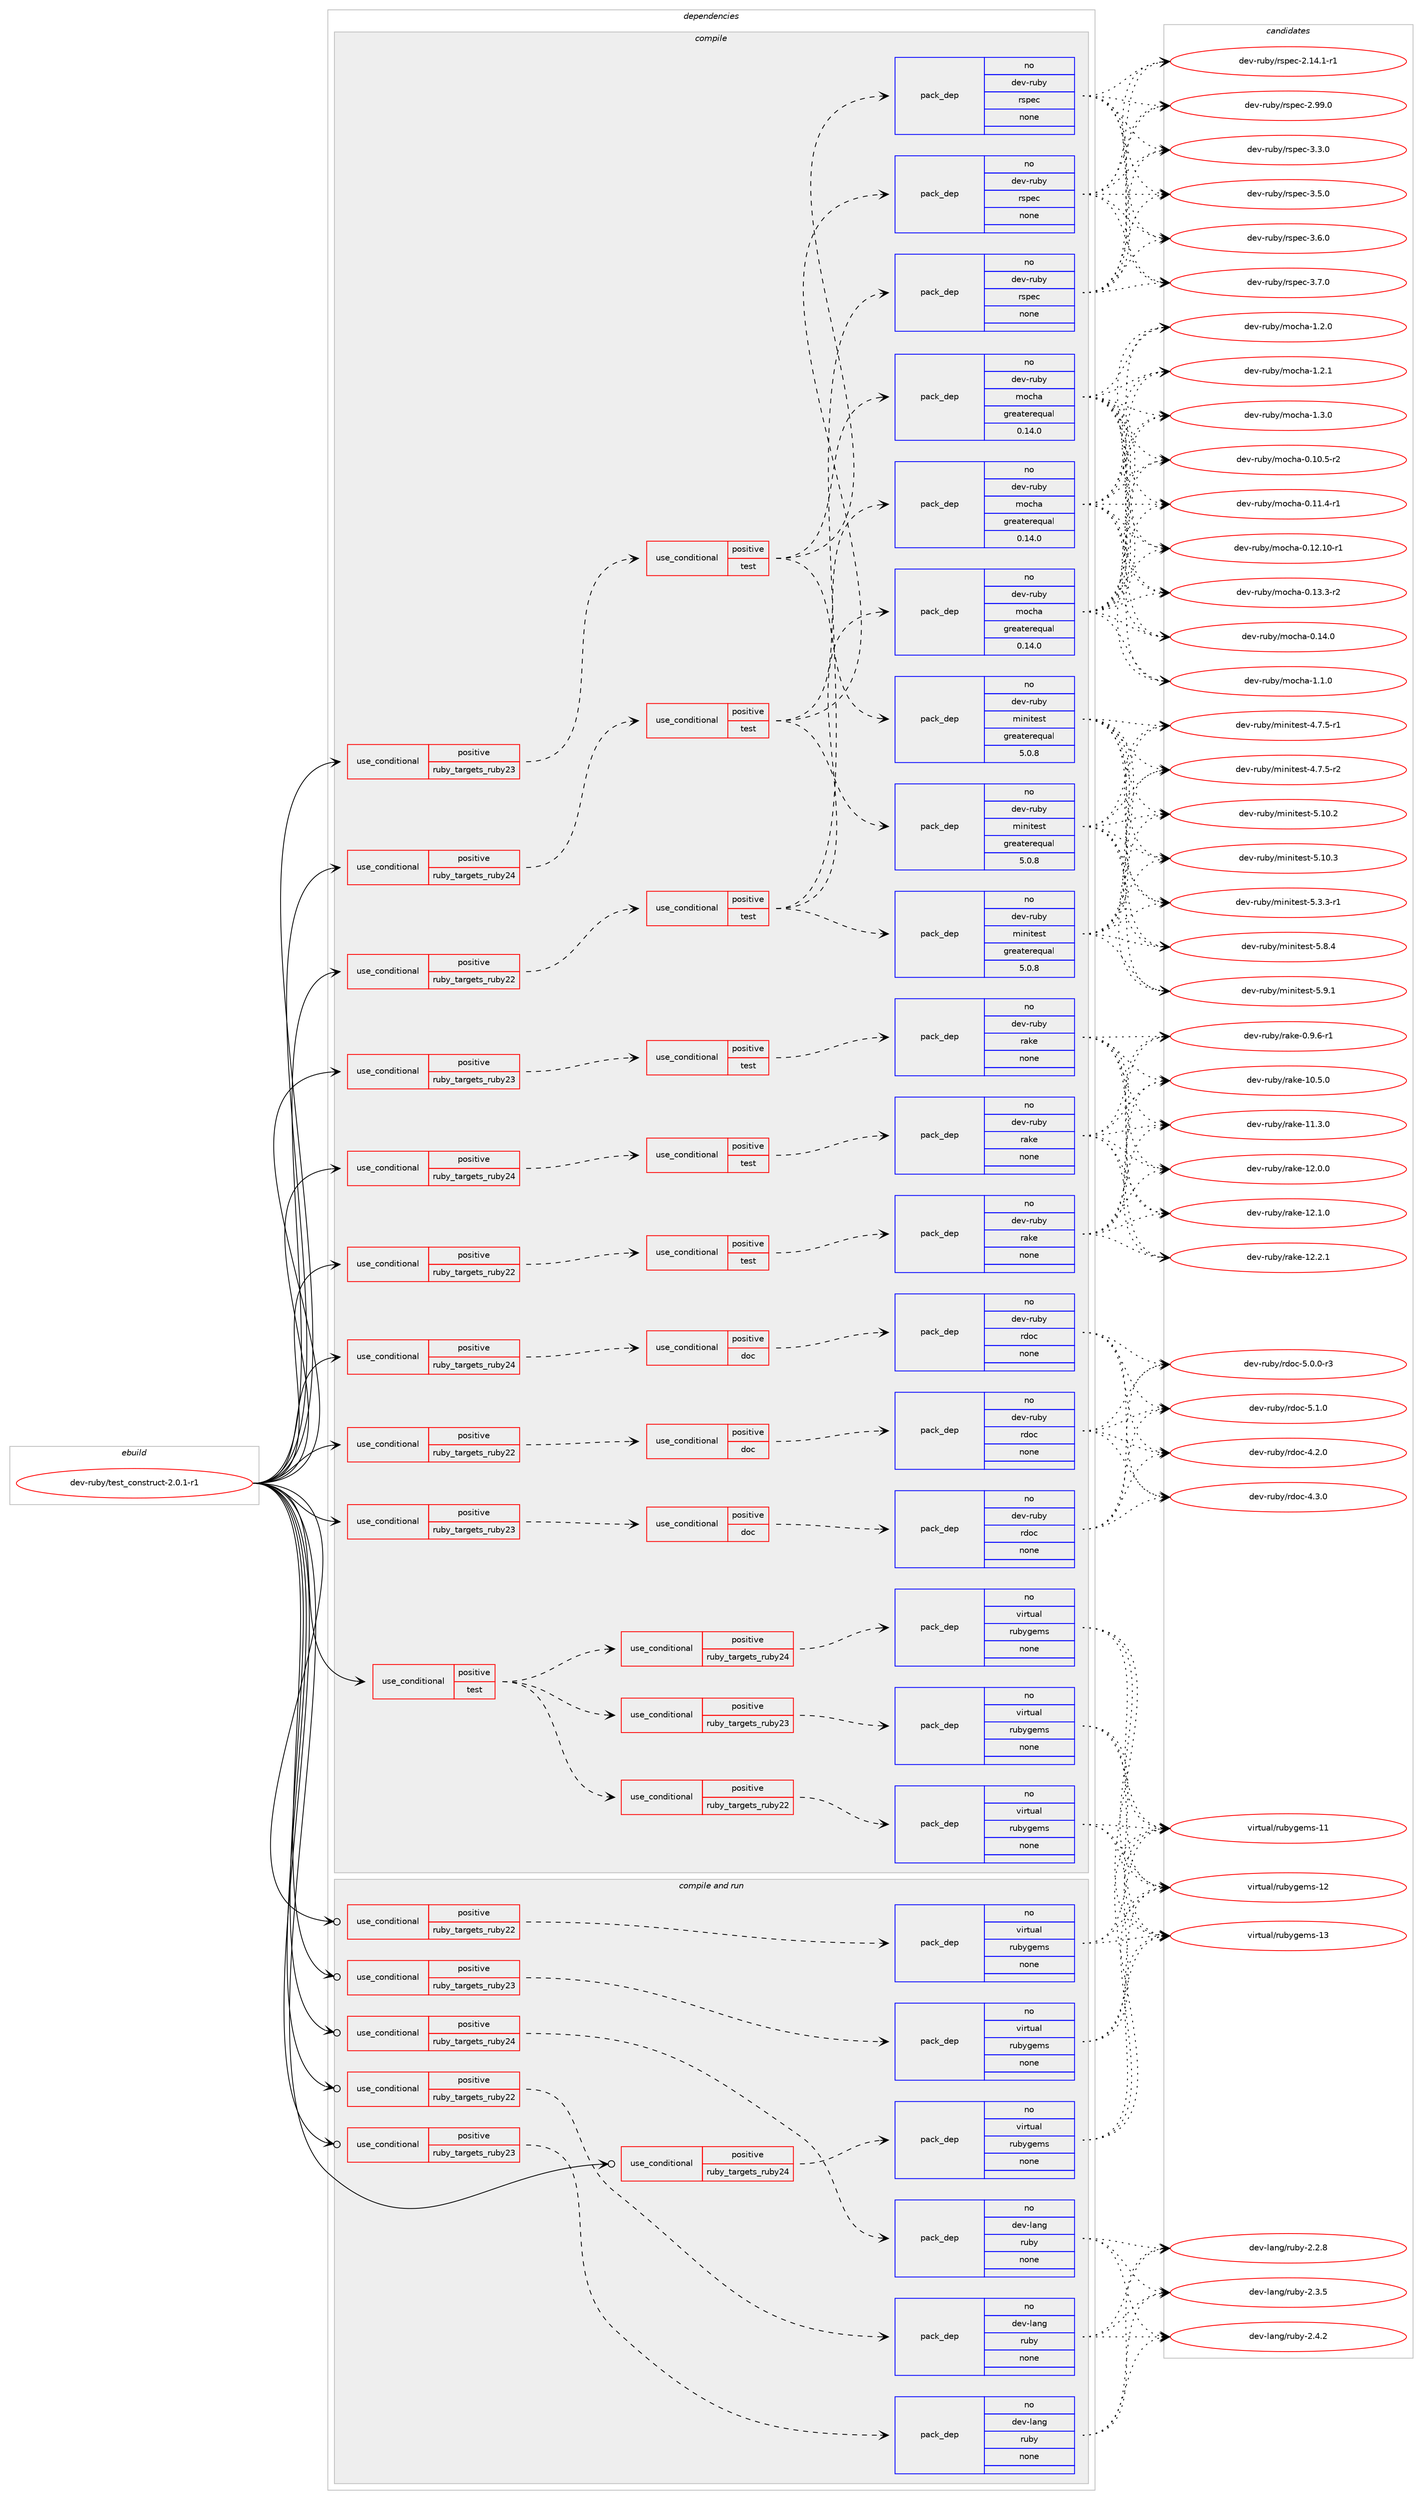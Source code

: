 digraph prolog {

# *************
# Graph options
# *************

newrank=true;
concentrate=true;
compound=true;
graph [rankdir=LR,fontname=Helvetica,fontsize=10,ranksep=1.5];#, ranksep=2.5, nodesep=0.2];
edge  [arrowhead=vee];
node  [fontname=Helvetica,fontsize=10];

# **********
# The ebuild
# **********

subgraph cluster_leftcol {
color=gray;
rank=same;
label=<<i>ebuild</i>>;
id [label="dev-ruby/test_construct-2.0.1-r1", color=red, width=4, href="../dev-ruby/test_construct-2.0.1-r1.svg"];
}

# ****************
# The dependencies
# ****************

subgraph cluster_midcol {
color=gray;
label=<<i>dependencies</i>>;
subgraph cluster_compile {
fillcolor="#eeeeee";
style=filled;
label=<<i>compile</i>>;
subgraph cond74759 {
dependency274276 [label=<<TABLE BORDER="0" CELLBORDER="1" CELLSPACING="0" CELLPADDING="4"><TR><TD ROWSPAN="3" CELLPADDING="10">use_conditional</TD></TR><TR><TD>positive</TD></TR><TR><TD>ruby_targets_ruby22</TD></TR></TABLE>>, shape=none, color=red];
subgraph cond74760 {
dependency274277 [label=<<TABLE BORDER="0" CELLBORDER="1" CELLSPACING="0" CELLPADDING="4"><TR><TD ROWSPAN="3" CELLPADDING="10">use_conditional</TD></TR><TR><TD>positive</TD></TR><TR><TD>doc</TD></TR></TABLE>>, shape=none, color=red];
subgraph pack195401 {
dependency274278 [label=<<TABLE BORDER="0" CELLBORDER="1" CELLSPACING="0" CELLPADDING="4" WIDTH="220"><TR><TD ROWSPAN="6" CELLPADDING="30">pack_dep</TD></TR><TR><TD WIDTH="110">no</TD></TR><TR><TD>dev-ruby</TD></TR><TR><TD>rdoc</TD></TR><TR><TD>none</TD></TR><TR><TD></TD></TR></TABLE>>, shape=none, color=blue];
}
dependency274277:e -> dependency274278:w [weight=20,style="dashed",arrowhead="vee"];
}
dependency274276:e -> dependency274277:w [weight=20,style="dashed",arrowhead="vee"];
}
id:e -> dependency274276:w [weight=20,style="solid",arrowhead="vee"];
subgraph cond74761 {
dependency274279 [label=<<TABLE BORDER="0" CELLBORDER="1" CELLSPACING="0" CELLPADDING="4"><TR><TD ROWSPAN="3" CELLPADDING="10">use_conditional</TD></TR><TR><TD>positive</TD></TR><TR><TD>ruby_targets_ruby22</TD></TR></TABLE>>, shape=none, color=red];
subgraph cond74762 {
dependency274280 [label=<<TABLE BORDER="0" CELLBORDER="1" CELLSPACING="0" CELLPADDING="4"><TR><TD ROWSPAN="3" CELLPADDING="10">use_conditional</TD></TR><TR><TD>positive</TD></TR><TR><TD>test</TD></TR></TABLE>>, shape=none, color=red];
subgraph pack195402 {
dependency274281 [label=<<TABLE BORDER="0" CELLBORDER="1" CELLSPACING="0" CELLPADDING="4" WIDTH="220"><TR><TD ROWSPAN="6" CELLPADDING="30">pack_dep</TD></TR><TR><TD WIDTH="110">no</TD></TR><TR><TD>dev-ruby</TD></TR><TR><TD>minitest</TD></TR><TR><TD>greaterequal</TD></TR><TR><TD>5.0.8</TD></TR></TABLE>>, shape=none, color=blue];
}
dependency274280:e -> dependency274281:w [weight=20,style="dashed",arrowhead="vee"];
subgraph pack195403 {
dependency274282 [label=<<TABLE BORDER="0" CELLBORDER="1" CELLSPACING="0" CELLPADDING="4" WIDTH="220"><TR><TD ROWSPAN="6" CELLPADDING="30">pack_dep</TD></TR><TR><TD WIDTH="110">no</TD></TR><TR><TD>dev-ruby</TD></TR><TR><TD>mocha</TD></TR><TR><TD>greaterequal</TD></TR><TR><TD>0.14.0</TD></TR></TABLE>>, shape=none, color=blue];
}
dependency274280:e -> dependency274282:w [weight=20,style="dashed",arrowhead="vee"];
subgraph pack195404 {
dependency274283 [label=<<TABLE BORDER="0" CELLBORDER="1" CELLSPACING="0" CELLPADDING="4" WIDTH="220"><TR><TD ROWSPAN="6" CELLPADDING="30">pack_dep</TD></TR><TR><TD WIDTH="110">no</TD></TR><TR><TD>dev-ruby</TD></TR><TR><TD>rspec</TD></TR><TR><TD>none</TD></TR><TR><TD></TD></TR></TABLE>>, shape=none, color=blue];
}
dependency274280:e -> dependency274283:w [weight=20,style="dashed",arrowhead="vee"];
}
dependency274279:e -> dependency274280:w [weight=20,style="dashed",arrowhead="vee"];
}
id:e -> dependency274279:w [weight=20,style="solid",arrowhead="vee"];
subgraph cond74763 {
dependency274284 [label=<<TABLE BORDER="0" CELLBORDER="1" CELLSPACING="0" CELLPADDING="4"><TR><TD ROWSPAN="3" CELLPADDING="10">use_conditional</TD></TR><TR><TD>positive</TD></TR><TR><TD>ruby_targets_ruby22</TD></TR></TABLE>>, shape=none, color=red];
subgraph cond74764 {
dependency274285 [label=<<TABLE BORDER="0" CELLBORDER="1" CELLSPACING="0" CELLPADDING="4"><TR><TD ROWSPAN="3" CELLPADDING="10">use_conditional</TD></TR><TR><TD>positive</TD></TR><TR><TD>test</TD></TR></TABLE>>, shape=none, color=red];
subgraph pack195405 {
dependency274286 [label=<<TABLE BORDER="0" CELLBORDER="1" CELLSPACING="0" CELLPADDING="4" WIDTH="220"><TR><TD ROWSPAN="6" CELLPADDING="30">pack_dep</TD></TR><TR><TD WIDTH="110">no</TD></TR><TR><TD>dev-ruby</TD></TR><TR><TD>rake</TD></TR><TR><TD>none</TD></TR><TR><TD></TD></TR></TABLE>>, shape=none, color=blue];
}
dependency274285:e -> dependency274286:w [weight=20,style="dashed",arrowhead="vee"];
}
dependency274284:e -> dependency274285:w [weight=20,style="dashed",arrowhead="vee"];
}
id:e -> dependency274284:w [weight=20,style="solid",arrowhead="vee"];
subgraph cond74765 {
dependency274287 [label=<<TABLE BORDER="0" CELLBORDER="1" CELLSPACING="0" CELLPADDING="4"><TR><TD ROWSPAN="3" CELLPADDING="10">use_conditional</TD></TR><TR><TD>positive</TD></TR><TR><TD>ruby_targets_ruby23</TD></TR></TABLE>>, shape=none, color=red];
subgraph cond74766 {
dependency274288 [label=<<TABLE BORDER="0" CELLBORDER="1" CELLSPACING="0" CELLPADDING="4"><TR><TD ROWSPAN="3" CELLPADDING="10">use_conditional</TD></TR><TR><TD>positive</TD></TR><TR><TD>doc</TD></TR></TABLE>>, shape=none, color=red];
subgraph pack195406 {
dependency274289 [label=<<TABLE BORDER="0" CELLBORDER="1" CELLSPACING="0" CELLPADDING="4" WIDTH="220"><TR><TD ROWSPAN="6" CELLPADDING="30">pack_dep</TD></TR><TR><TD WIDTH="110">no</TD></TR><TR><TD>dev-ruby</TD></TR><TR><TD>rdoc</TD></TR><TR><TD>none</TD></TR><TR><TD></TD></TR></TABLE>>, shape=none, color=blue];
}
dependency274288:e -> dependency274289:w [weight=20,style="dashed",arrowhead="vee"];
}
dependency274287:e -> dependency274288:w [weight=20,style="dashed",arrowhead="vee"];
}
id:e -> dependency274287:w [weight=20,style="solid",arrowhead="vee"];
subgraph cond74767 {
dependency274290 [label=<<TABLE BORDER="0" CELLBORDER="1" CELLSPACING="0" CELLPADDING="4"><TR><TD ROWSPAN="3" CELLPADDING="10">use_conditional</TD></TR><TR><TD>positive</TD></TR><TR><TD>ruby_targets_ruby23</TD></TR></TABLE>>, shape=none, color=red];
subgraph cond74768 {
dependency274291 [label=<<TABLE BORDER="0" CELLBORDER="1" CELLSPACING="0" CELLPADDING="4"><TR><TD ROWSPAN="3" CELLPADDING="10">use_conditional</TD></TR><TR><TD>positive</TD></TR><TR><TD>test</TD></TR></TABLE>>, shape=none, color=red];
subgraph pack195407 {
dependency274292 [label=<<TABLE BORDER="0" CELLBORDER="1" CELLSPACING="0" CELLPADDING="4" WIDTH="220"><TR><TD ROWSPAN="6" CELLPADDING="30">pack_dep</TD></TR><TR><TD WIDTH="110">no</TD></TR><TR><TD>dev-ruby</TD></TR><TR><TD>minitest</TD></TR><TR><TD>greaterequal</TD></TR><TR><TD>5.0.8</TD></TR></TABLE>>, shape=none, color=blue];
}
dependency274291:e -> dependency274292:w [weight=20,style="dashed",arrowhead="vee"];
subgraph pack195408 {
dependency274293 [label=<<TABLE BORDER="0" CELLBORDER="1" CELLSPACING="0" CELLPADDING="4" WIDTH="220"><TR><TD ROWSPAN="6" CELLPADDING="30">pack_dep</TD></TR><TR><TD WIDTH="110">no</TD></TR><TR><TD>dev-ruby</TD></TR><TR><TD>mocha</TD></TR><TR><TD>greaterequal</TD></TR><TR><TD>0.14.0</TD></TR></TABLE>>, shape=none, color=blue];
}
dependency274291:e -> dependency274293:w [weight=20,style="dashed",arrowhead="vee"];
subgraph pack195409 {
dependency274294 [label=<<TABLE BORDER="0" CELLBORDER="1" CELLSPACING="0" CELLPADDING="4" WIDTH="220"><TR><TD ROWSPAN="6" CELLPADDING="30">pack_dep</TD></TR><TR><TD WIDTH="110">no</TD></TR><TR><TD>dev-ruby</TD></TR><TR><TD>rspec</TD></TR><TR><TD>none</TD></TR><TR><TD></TD></TR></TABLE>>, shape=none, color=blue];
}
dependency274291:e -> dependency274294:w [weight=20,style="dashed",arrowhead="vee"];
}
dependency274290:e -> dependency274291:w [weight=20,style="dashed",arrowhead="vee"];
}
id:e -> dependency274290:w [weight=20,style="solid",arrowhead="vee"];
subgraph cond74769 {
dependency274295 [label=<<TABLE BORDER="0" CELLBORDER="1" CELLSPACING="0" CELLPADDING="4"><TR><TD ROWSPAN="3" CELLPADDING="10">use_conditional</TD></TR><TR><TD>positive</TD></TR><TR><TD>ruby_targets_ruby23</TD></TR></TABLE>>, shape=none, color=red];
subgraph cond74770 {
dependency274296 [label=<<TABLE BORDER="0" CELLBORDER="1" CELLSPACING="0" CELLPADDING="4"><TR><TD ROWSPAN="3" CELLPADDING="10">use_conditional</TD></TR><TR><TD>positive</TD></TR><TR><TD>test</TD></TR></TABLE>>, shape=none, color=red];
subgraph pack195410 {
dependency274297 [label=<<TABLE BORDER="0" CELLBORDER="1" CELLSPACING="0" CELLPADDING="4" WIDTH="220"><TR><TD ROWSPAN="6" CELLPADDING="30">pack_dep</TD></TR><TR><TD WIDTH="110">no</TD></TR><TR><TD>dev-ruby</TD></TR><TR><TD>rake</TD></TR><TR><TD>none</TD></TR><TR><TD></TD></TR></TABLE>>, shape=none, color=blue];
}
dependency274296:e -> dependency274297:w [weight=20,style="dashed",arrowhead="vee"];
}
dependency274295:e -> dependency274296:w [weight=20,style="dashed",arrowhead="vee"];
}
id:e -> dependency274295:w [weight=20,style="solid",arrowhead="vee"];
subgraph cond74771 {
dependency274298 [label=<<TABLE BORDER="0" CELLBORDER="1" CELLSPACING="0" CELLPADDING="4"><TR><TD ROWSPAN="3" CELLPADDING="10">use_conditional</TD></TR><TR><TD>positive</TD></TR><TR><TD>ruby_targets_ruby24</TD></TR></TABLE>>, shape=none, color=red];
subgraph cond74772 {
dependency274299 [label=<<TABLE BORDER="0" CELLBORDER="1" CELLSPACING="0" CELLPADDING="4"><TR><TD ROWSPAN="3" CELLPADDING="10">use_conditional</TD></TR><TR><TD>positive</TD></TR><TR><TD>doc</TD></TR></TABLE>>, shape=none, color=red];
subgraph pack195411 {
dependency274300 [label=<<TABLE BORDER="0" CELLBORDER="1" CELLSPACING="0" CELLPADDING="4" WIDTH="220"><TR><TD ROWSPAN="6" CELLPADDING="30">pack_dep</TD></TR><TR><TD WIDTH="110">no</TD></TR><TR><TD>dev-ruby</TD></TR><TR><TD>rdoc</TD></TR><TR><TD>none</TD></TR><TR><TD></TD></TR></TABLE>>, shape=none, color=blue];
}
dependency274299:e -> dependency274300:w [weight=20,style="dashed",arrowhead="vee"];
}
dependency274298:e -> dependency274299:w [weight=20,style="dashed",arrowhead="vee"];
}
id:e -> dependency274298:w [weight=20,style="solid",arrowhead="vee"];
subgraph cond74773 {
dependency274301 [label=<<TABLE BORDER="0" CELLBORDER="1" CELLSPACING="0" CELLPADDING="4"><TR><TD ROWSPAN="3" CELLPADDING="10">use_conditional</TD></TR><TR><TD>positive</TD></TR><TR><TD>ruby_targets_ruby24</TD></TR></TABLE>>, shape=none, color=red];
subgraph cond74774 {
dependency274302 [label=<<TABLE BORDER="0" CELLBORDER="1" CELLSPACING="0" CELLPADDING="4"><TR><TD ROWSPAN="3" CELLPADDING="10">use_conditional</TD></TR><TR><TD>positive</TD></TR><TR><TD>test</TD></TR></TABLE>>, shape=none, color=red];
subgraph pack195412 {
dependency274303 [label=<<TABLE BORDER="0" CELLBORDER="1" CELLSPACING="0" CELLPADDING="4" WIDTH="220"><TR><TD ROWSPAN="6" CELLPADDING="30">pack_dep</TD></TR><TR><TD WIDTH="110">no</TD></TR><TR><TD>dev-ruby</TD></TR><TR><TD>minitest</TD></TR><TR><TD>greaterequal</TD></TR><TR><TD>5.0.8</TD></TR></TABLE>>, shape=none, color=blue];
}
dependency274302:e -> dependency274303:w [weight=20,style="dashed",arrowhead="vee"];
subgraph pack195413 {
dependency274304 [label=<<TABLE BORDER="0" CELLBORDER="1" CELLSPACING="0" CELLPADDING="4" WIDTH="220"><TR><TD ROWSPAN="6" CELLPADDING="30">pack_dep</TD></TR><TR><TD WIDTH="110">no</TD></TR><TR><TD>dev-ruby</TD></TR><TR><TD>mocha</TD></TR><TR><TD>greaterequal</TD></TR><TR><TD>0.14.0</TD></TR></TABLE>>, shape=none, color=blue];
}
dependency274302:e -> dependency274304:w [weight=20,style="dashed",arrowhead="vee"];
subgraph pack195414 {
dependency274305 [label=<<TABLE BORDER="0" CELLBORDER="1" CELLSPACING="0" CELLPADDING="4" WIDTH="220"><TR><TD ROWSPAN="6" CELLPADDING="30">pack_dep</TD></TR><TR><TD WIDTH="110">no</TD></TR><TR><TD>dev-ruby</TD></TR><TR><TD>rspec</TD></TR><TR><TD>none</TD></TR><TR><TD></TD></TR></TABLE>>, shape=none, color=blue];
}
dependency274302:e -> dependency274305:w [weight=20,style="dashed",arrowhead="vee"];
}
dependency274301:e -> dependency274302:w [weight=20,style="dashed",arrowhead="vee"];
}
id:e -> dependency274301:w [weight=20,style="solid",arrowhead="vee"];
subgraph cond74775 {
dependency274306 [label=<<TABLE BORDER="0" CELLBORDER="1" CELLSPACING="0" CELLPADDING="4"><TR><TD ROWSPAN="3" CELLPADDING="10">use_conditional</TD></TR><TR><TD>positive</TD></TR><TR><TD>ruby_targets_ruby24</TD></TR></TABLE>>, shape=none, color=red];
subgraph cond74776 {
dependency274307 [label=<<TABLE BORDER="0" CELLBORDER="1" CELLSPACING="0" CELLPADDING="4"><TR><TD ROWSPAN="3" CELLPADDING="10">use_conditional</TD></TR><TR><TD>positive</TD></TR><TR><TD>test</TD></TR></TABLE>>, shape=none, color=red];
subgraph pack195415 {
dependency274308 [label=<<TABLE BORDER="0" CELLBORDER="1" CELLSPACING="0" CELLPADDING="4" WIDTH="220"><TR><TD ROWSPAN="6" CELLPADDING="30">pack_dep</TD></TR><TR><TD WIDTH="110">no</TD></TR><TR><TD>dev-ruby</TD></TR><TR><TD>rake</TD></TR><TR><TD>none</TD></TR><TR><TD></TD></TR></TABLE>>, shape=none, color=blue];
}
dependency274307:e -> dependency274308:w [weight=20,style="dashed",arrowhead="vee"];
}
dependency274306:e -> dependency274307:w [weight=20,style="dashed",arrowhead="vee"];
}
id:e -> dependency274306:w [weight=20,style="solid",arrowhead="vee"];
subgraph cond74777 {
dependency274309 [label=<<TABLE BORDER="0" CELLBORDER="1" CELLSPACING="0" CELLPADDING="4"><TR><TD ROWSPAN="3" CELLPADDING="10">use_conditional</TD></TR><TR><TD>positive</TD></TR><TR><TD>test</TD></TR></TABLE>>, shape=none, color=red];
subgraph cond74778 {
dependency274310 [label=<<TABLE BORDER="0" CELLBORDER="1" CELLSPACING="0" CELLPADDING="4"><TR><TD ROWSPAN="3" CELLPADDING="10">use_conditional</TD></TR><TR><TD>positive</TD></TR><TR><TD>ruby_targets_ruby22</TD></TR></TABLE>>, shape=none, color=red];
subgraph pack195416 {
dependency274311 [label=<<TABLE BORDER="0" CELLBORDER="1" CELLSPACING="0" CELLPADDING="4" WIDTH="220"><TR><TD ROWSPAN="6" CELLPADDING="30">pack_dep</TD></TR><TR><TD WIDTH="110">no</TD></TR><TR><TD>virtual</TD></TR><TR><TD>rubygems</TD></TR><TR><TD>none</TD></TR><TR><TD></TD></TR></TABLE>>, shape=none, color=blue];
}
dependency274310:e -> dependency274311:w [weight=20,style="dashed",arrowhead="vee"];
}
dependency274309:e -> dependency274310:w [weight=20,style="dashed",arrowhead="vee"];
subgraph cond74779 {
dependency274312 [label=<<TABLE BORDER="0" CELLBORDER="1" CELLSPACING="0" CELLPADDING="4"><TR><TD ROWSPAN="3" CELLPADDING="10">use_conditional</TD></TR><TR><TD>positive</TD></TR><TR><TD>ruby_targets_ruby23</TD></TR></TABLE>>, shape=none, color=red];
subgraph pack195417 {
dependency274313 [label=<<TABLE BORDER="0" CELLBORDER="1" CELLSPACING="0" CELLPADDING="4" WIDTH="220"><TR><TD ROWSPAN="6" CELLPADDING="30">pack_dep</TD></TR><TR><TD WIDTH="110">no</TD></TR><TR><TD>virtual</TD></TR><TR><TD>rubygems</TD></TR><TR><TD>none</TD></TR><TR><TD></TD></TR></TABLE>>, shape=none, color=blue];
}
dependency274312:e -> dependency274313:w [weight=20,style="dashed",arrowhead="vee"];
}
dependency274309:e -> dependency274312:w [weight=20,style="dashed",arrowhead="vee"];
subgraph cond74780 {
dependency274314 [label=<<TABLE BORDER="0" CELLBORDER="1" CELLSPACING="0" CELLPADDING="4"><TR><TD ROWSPAN="3" CELLPADDING="10">use_conditional</TD></TR><TR><TD>positive</TD></TR><TR><TD>ruby_targets_ruby24</TD></TR></TABLE>>, shape=none, color=red];
subgraph pack195418 {
dependency274315 [label=<<TABLE BORDER="0" CELLBORDER="1" CELLSPACING="0" CELLPADDING="4" WIDTH="220"><TR><TD ROWSPAN="6" CELLPADDING="30">pack_dep</TD></TR><TR><TD WIDTH="110">no</TD></TR><TR><TD>virtual</TD></TR><TR><TD>rubygems</TD></TR><TR><TD>none</TD></TR><TR><TD></TD></TR></TABLE>>, shape=none, color=blue];
}
dependency274314:e -> dependency274315:w [weight=20,style="dashed",arrowhead="vee"];
}
dependency274309:e -> dependency274314:w [weight=20,style="dashed",arrowhead="vee"];
}
id:e -> dependency274309:w [weight=20,style="solid",arrowhead="vee"];
}
subgraph cluster_compileandrun {
fillcolor="#eeeeee";
style=filled;
label=<<i>compile and run</i>>;
subgraph cond74781 {
dependency274316 [label=<<TABLE BORDER="0" CELLBORDER="1" CELLSPACING="0" CELLPADDING="4"><TR><TD ROWSPAN="3" CELLPADDING="10">use_conditional</TD></TR><TR><TD>positive</TD></TR><TR><TD>ruby_targets_ruby22</TD></TR></TABLE>>, shape=none, color=red];
subgraph pack195419 {
dependency274317 [label=<<TABLE BORDER="0" CELLBORDER="1" CELLSPACING="0" CELLPADDING="4" WIDTH="220"><TR><TD ROWSPAN="6" CELLPADDING="30">pack_dep</TD></TR><TR><TD WIDTH="110">no</TD></TR><TR><TD>dev-lang</TD></TR><TR><TD>ruby</TD></TR><TR><TD>none</TD></TR><TR><TD></TD></TR></TABLE>>, shape=none, color=blue];
}
dependency274316:e -> dependency274317:w [weight=20,style="dashed",arrowhead="vee"];
}
id:e -> dependency274316:w [weight=20,style="solid",arrowhead="odotvee"];
subgraph cond74782 {
dependency274318 [label=<<TABLE BORDER="0" CELLBORDER="1" CELLSPACING="0" CELLPADDING="4"><TR><TD ROWSPAN="3" CELLPADDING="10">use_conditional</TD></TR><TR><TD>positive</TD></TR><TR><TD>ruby_targets_ruby22</TD></TR></TABLE>>, shape=none, color=red];
subgraph pack195420 {
dependency274319 [label=<<TABLE BORDER="0" CELLBORDER="1" CELLSPACING="0" CELLPADDING="4" WIDTH="220"><TR><TD ROWSPAN="6" CELLPADDING="30">pack_dep</TD></TR><TR><TD WIDTH="110">no</TD></TR><TR><TD>virtual</TD></TR><TR><TD>rubygems</TD></TR><TR><TD>none</TD></TR><TR><TD></TD></TR></TABLE>>, shape=none, color=blue];
}
dependency274318:e -> dependency274319:w [weight=20,style="dashed",arrowhead="vee"];
}
id:e -> dependency274318:w [weight=20,style="solid",arrowhead="odotvee"];
subgraph cond74783 {
dependency274320 [label=<<TABLE BORDER="0" CELLBORDER="1" CELLSPACING="0" CELLPADDING="4"><TR><TD ROWSPAN="3" CELLPADDING="10">use_conditional</TD></TR><TR><TD>positive</TD></TR><TR><TD>ruby_targets_ruby23</TD></TR></TABLE>>, shape=none, color=red];
subgraph pack195421 {
dependency274321 [label=<<TABLE BORDER="0" CELLBORDER="1" CELLSPACING="0" CELLPADDING="4" WIDTH="220"><TR><TD ROWSPAN="6" CELLPADDING="30">pack_dep</TD></TR><TR><TD WIDTH="110">no</TD></TR><TR><TD>dev-lang</TD></TR><TR><TD>ruby</TD></TR><TR><TD>none</TD></TR><TR><TD></TD></TR></TABLE>>, shape=none, color=blue];
}
dependency274320:e -> dependency274321:w [weight=20,style="dashed",arrowhead="vee"];
}
id:e -> dependency274320:w [weight=20,style="solid",arrowhead="odotvee"];
subgraph cond74784 {
dependency274322 [label=<<TABLE BORDER="0" CELLBORDER="1" CELLSPACING="0" CELLPADDING="4"><TR><TD ROWSPAN="3" CELLPADDING="10">use_conditional</TD></TR><TR><TD>positive</TD></TR><TR><TD>ruby_targets_ruby23</TD></TR></TABLE>>, shape=none, color=red];
subgraph pack195422 {
dependency274323 [label=<<TABLE BORDER="0" CELLBORDER="1" CELLSPACING="0" CELLPADDING="4" WIDTH="220"><TR><TD ROWSPAN="6" CELLPADDING="30">pack_dep</TD></TR><TR><TD WIDTH="110">no</TD></TR><TR><TD>virtual</TD></TR><TR><TD>rubygems</TD></TR><TR><TD>none</TD></TR><TR><TD></TD></TR></TABLE>>, shape=none, color=blue];
}
dependency274322:e -> dependency274323:w [weight=20,style="dashed",arrowhead="vee"];
}
id:e -> dependency274322:w [weight=20,style="solid",arrowhead="odotvee"];
subgraph cond74785 {
dependency274324 [label=<<TABLE BORDER="0" CELLBORDER="1" CELLSPACING="0" CELLPADDING="4"><TR><TD ROWSPAN="3" CELLPADDING="10">use_conditional</TD></TR><TR><TD>positive</TD></TR><TR><TD>ruby_targets_ruby24</TD></TR></TABLE>>, shape=none, color=red];
subgraph pack195423 {
dependency274325 [label=<<TABLE BORDER="0" CELLBORDER="1" CELLSPACING="0" CELLPADDING="4" WIDTH="220"><TR><TD ROWSPAN="6" CELLPADDING="30">pack_dep</TD></TR><TR><TD WIDTH="110">no</TD></TR><TR><TD>dev-lang</TD></TR><TR><TD>ruby</TD></TR><TR><TD>none</TD></TR><TR><TD></TD></TR></TABLE>>, shape=none, color=blue];
}
dependency274324:e -> dependency274325:w [weight=20,style="dashed",arrowhead="vee"];
}
id:e -> dependency274324:w [weight=20,style="solid",arrowhead="odotvee"];
subgraph cond74786 {
dependency274326 [label=<<TABLE BORDER="0" CELLBORDER="1" CELLSPACING="0" CELLPADDING="4"><TR><TD ROWSPAN="3" CELLPADDING="10">use_conditional</TD></TR><TR><TD>positive</TD></TR><TR><TD>ruby_targets_ruby24</TD></TR></TABLE>>, shape=none, color=red];
subgraph pack195424 {
dependency274327 [label=<<TABLE BORDER="0" CELLBORDER="1" CELLSPACING="0" CELLPADDING="4" WIDTH="220"><TR><TD ROWSPAN="6" CELLPADDING="30">pack_dep</TD></TR><TR><TD WIDTH="110">no</TD></TR><TR><TD>virtual</TD></TR><TR><TD>rubygems</TD></TR><TR><TD>none</TD></TR><TR><TD></TD></TR></TABLE>>, shape=none, color=blue];
}
dependency274326:e -> dependency274327:w [weight=20,style="dashed",arrowhead="vee"];
}
id:e -> dependency274326:w [weight=20,style="solid",arrowhead="odotvee"];
}
subgraph cluster_run {
fillcolor="#eeeeee";
style=filled;
label=<<i>run</i>>;
}
}

# **************
# The candidates
# **************

subgraph cluster_choices {
rank=same;
color=gray;
label=<<i>candidates</i>>;

subgraph choice195401 {
color=black;
nodesep=1;
choice10010111845114117981214711410011199455246504648 [label="dev-ruby/rdoc-4.2.0", color=red, width=4,href="../dev-ruby/rdoc-4.2.0.svg"];
choice10010111845114117981214711410011199455246514648 [label="dev-ruby/rdoc-4.3.0", color=red, width=4,href="../dev-ruby/rdoc-4.3.0.svg"];
choice100101118451141179812147114100111994553464846484511451 [label="dev-ruby/rdoc-5.0.0-r3", color=red, width=4,href="../dev-ruby/rdoc-5.0.0-r3.svg"];
choice10010111845114117981214711410011199455346494648 [label="dev-ruby/rdoc-5.1.0", color=red, width=4,href="../dev-ruby/rdoc-5.1.0.svg"];
dependency274278:e -> choice10010111845114117981214711410011199455246504648:w [style=dotted,weight="100"];
dependency274278:e -> choice10010111845114117981214711410011199455246514648:w [style=dotted,weight="100"];
dependency274278:e -> choice100101118451141179812147114100111994553464846484511451:w [style=dotted,weight="100"];
dependency274278:e -> choice10010111845114117981214711410011199455346494648:w [style=dotted,weight="100"];
}
subgraph choice195402 {
color=black;
nodesep=1;
choice1001011184511411798121471091051101051161011151164552465546534511449 [label="dev-ruby/minitest-4.7.5-r1", color=red, width=4,href="../dev-ruby/minitest-4.7.5-r1.svg"];
choice1001011184511411798121471091051101051161011151164552465546534511450 [label="dev-ruby/minitest-4.7.5-r2", color=red, width=4,href="../dev-ruby/minitest-4.7.5-r2.svg"];
choice10010111845114117981214710910511010511610111511645534649484650 [label="dev-ruby/minitest-5.10.2", color=red, width=4,href="../dev-ruby/minitest-5.10.2.svg"];
choice10010111845114117981214710910511010511610111511645534649484651 [label="dev-ruby/minitest-5.10.3", color=red, width=4,href="../dev-ruby/minitest-5.10.3.svg"];
choice1001011184511411798121471091051101051161011151164553465146514511449 [label="dev-ruby/minitest-5.3.3-r1", color=red, width=4,href="../dev-ruby/minitest-5.3.3-r1.svg"];
choice100101118451141179812147109105110105116101115116455346564652 [label="dev-ruby/minitest-5.8.4", color=red, width=4,href="../dev-ruby/minitest-5.8.4.svg"];
choice100101118451141179812147109105110105116101115116455346574649 [label="dev-ruby/minitest-5.9.1", color=red, width=4,href="../dev-ruby/minitest-5.9.1.svg"];
dependency274281:e -> choice1001011184511411798121471091051101051161011151164552465546534511449:w [style=dotted,weight="100"];
dependency274281:e -> choice1001011184511411798121471091051101051161011151164552465546534511450:w [style=dotted,weight="100"];
dependency274281:e -> choice10010111845114117981214710910511010511610111511645534649484650:w [style=dotted,weight="100"];
dependency274281:e -> choice10010111845114117981214710910511010511610111511645534649484651:w [style=dotted,weight="100"];
dependency274281:e -> choice1001011184511411798121471091051101051161011151164553465146514511449:w [style=dotted,weight="100"];
dependency274281:e -> choice100101118451141179812147109105110105116101115116455346564652:w [style=dotted,weight="100"];
dependency274281:e -> choice100101118451141179812147109105110105116101115116455346574649:w [style=dotted,weight="100"];
}
subgraph choice195403 {
color=black;
nodesep=1;
choice1001011184511411798121471091119910497454846494846534511450 [label="dev-ruby/mocha-0.10.5-r2", color=red, width=4,href="../dev-ruby/mocha-0.10.5-r2.svg"];
choice1001011184511411798121471091119910497454846494946524511449 [label="dev-ruby/mocha-0.11.4-r1", color=red, width=4,href="../dev-ruby/mocha-0.11.4-r1.svg"];
choice100101118451141179812147109111991049745484649504649484511449 [label="dev-ruby/mocha-0.12.10-r1", color=red, width=4,href="../dev-ruby/mocha-0.12.10-r1.svg"];
choice1001011184511411798121471091119910497454846495146514511450 [label="dev-ruby/mocha-0.13.3-r2", color=red, width=4,href="../dev-ruby/mocha-0.13.3-r2.svg"];
choice100101118451141179812147109111991049745484649524648 [label="dev-ruby/mocha-0.14.0", color=red, width=4,href="../dev-ruby/mocha-0.14.0.svg"];
choice1001011184511411798121471091119910497454946494648 [label="dev-ruby/mocha-1.1.0", color=red, width=4,href="../dev-ruby/mocha-1.1.0.svg"];
choice1001011184511411798121471091119910497454946504648 [label="dev-ruby/mocha-1.2.0", color=red, width=4,href="../dev-ruby/mocha-1.2.0.svg"];
choice1001011184511411798121471091119910497454946504649 [label="dev-ruby/mocha-1.2.1", color=red, width=4,href="../dev-ruby/mocha-1.2.1.svg"];
choice1001011184511411798121471091119910497454946514648 [label="dev-ruby/mocha-1.3.0", color=red, width=4,href="../dev-ruby/mocha-1.3.0.svg"];
dependency274282:e -> choice1001011184511411798121471091119910497454846494846534511450:w [style=dotted,weight="100"];
dependency274282:e -> choice1001011184511411798121471091119910497454846494946524511449:w [style=dotted,weight="100"];
dependency274282:e -> choice100101118451141179812147109111991049745484649504649484511449:w [style=dotted,weight="100"];
dependency274282:e -> choice1001011184511411798121471091119910497454846495146514511450:w [style=dotted,weight="100"];
dependency274282:e -> choice100101118451141179812147109111991049745484649524648:w [style=dotted,weight="100"];
dependency274282:e -> choice1001011184511411798121471091119910497454946494648:w [style=dotted,weight="100"];
dependency274282:e -> choice1001011184511411798121471091119910497454946504648:w [style=dotted,weight="100"];
dependency274282:e -> choice1001011184511411798121471091119910497454946504649:w [style=dotted,weight="100"];
dependency274282:e -> choice1001011184511411798121471091119910497454946514648:w [style=dotted,weight="100"];
}
subgraph choice195404 {
color=black;
nodesep=1;
choice10010111845114117981214711411511210199455046495246494511449 [label="dev-ruby/rspec-2.14.1-r1", color=red, width=4,href="../dev-ruby/rspec-2.14.1-r1.svg"];
choice1001011184511411798121471141151121019945504657574648 [label="dev-ruby/rspec-2.99.0", color=red, width=4,href="../dev-ruby/rspec-2.99.0.svg"];
choice10010111845114117981214711411511210199455146514648 [label="dev-ruby/rspec-3.3.0", color=red, width=4,href="../dev-ruby/rspec-3.3.0.svg"];
choice10010111845114117981214711411511210199455146534648 [label="dev-ruby/rspec-3.5.0", color=red, width=4,href="../dev-ruby/rspec-3.5.0.svg"];
choice10010111845114117981214711411511210199455146544648 [label="dev-ruby/rspec-3.6.0", color=red, width=4,href="../dev-ruby/rspec-3.6.0.svg"];
choice10010111845114117981214711411511210199455146554648 [label="dev-ruby/rspec-3.7.0", color=red, width=4,href="../dev-ruby/rspec-3.7.0.svg"];
dependency274283:e -> choice10010111845114117981214711411511210199455046495246494511449:w [style=dotted,weight="100"];
dependency274283:e -> choice1001011184511411798121471141151121019945504657574648:w [style=dotted,weight="100"];
dependency274283:e -> choice10010111845114117981214711411511210199455146514648:w [style=dotted,weight="100"];
dependency274283:e -> choice10010111845114117981214711411511210199455146534648:w [style=dotted,weight="100"];
dependency274283:e -> choice10010111845114117981214711411511210199455146544648:w [style=dotted,weight="100"];
dependency274283:e -> choice10010111845114117981214711411511210199455146554648:w [style=dotted,weight="100"];
}
subgraph choice195405 {
color=black;
nodesep=1;
choice100101118451141179812147114971071014548465746544511449 [label="dev-ruby/rake-0.9.6-r1", color=red, width=4,href="../dev-ruby/rake-0.9.6-r1.svg"];
choice1001011184511411798121471149710710145494846534648 [label="dev-ruby/rake-10.5.0", color=red, width=4,href="../dev-ruby/rake-10.5.0.svg"];
choice1001011184511411798121471149710710145494946514648 [label="dev-ruby/rake-11.3.0", color=red, width=4,href="../dev-ruby/rake-11.3.0.svg"];
choice1001011184511411798121471149710710145495046484648 [label="dev-ruby/rake-12.0.0", color=red, width=4,href="../dev-ruby/rake-12.0.0.svg"];
choice1001011184511411798121471149710710145495046494648 [label="dev-ruby/rake-12.1.0", color=red, width=4,href="../dev-ruby/rake-12.1.0.svg"];
choice1001011184511411798121471149710710145495046504649 [label="dev-ruby/rake-12.2.1", color=red, width=4,href="../dev-ruby/rake-12.2.1.svg"];
dependency274286:e -> choice100101118451141179812147114971071014548465746544511449:w [style=dotted,weight="100"];
dependency274286:e -> choice1001011184511411798121471149710710145494846534648:w [style=dotted,weight="100"];
dependency274286:e -> choice1001011184511411798121471149710710145494946514648:w [style=dotted,weight="100"];
dependency274286:e -> choice1001011184511411798121471149710710145495046484648:w [style=dotted,weight="100"];
dependency274286:e -> choice1001011184511411798121471149710710145495046494648:w [style=dotted,weight="100"];
dependency274286:e -> choice1001011184511411798121471149710710145495046504649:w [style=dotted,weight="100"];
}
subgraph choice195406 {
color=black;
nodesep=1;
choice10010111845114117981214711410011199455246504648 [label="dev-ruby/rdoc-4.2.0", color=red, width=4,href="../dev-ruby/rdoc-4.2.0.svg"];
choice10010111845114117981214711410011199455246514648 [label="dev-ruby/rdoc-4.3.0", color=red, width=4,href="../dev-ruby/rdoc-4.3.0.svg"];
choice100101118451141179812147114100111994553464846484511451 [label="dev-ruby/rdoc-5.0.0-r3", color=red, width=4,href="../dev-ruby/rdoc-5.0.0-r3.svg"];
choice10010111845114117981214711410011199455346494648 [label="dev-ruby/rdoc-5.1.0", color=red, width=4,href="../dev-ruby/rdoc-5.1.0.svg"];
dependency274289:e -> choice10010111845114117981214711410011199455246504648:w [style=dotted,weight="100"];
dependency274289:e -> choice10010111845114117981214711410011199455246514648:w [style=dotted,weight="100"];
dependency274289:e -> choice100101118451141179812147114100111994553464846484511451:w [style=dotted,weight="100"];
dependency274289:e -> choice10010111845114117981214711410011199455346494648:w [style=dotted,weight="100"];
}
subgraph choice195407 {
color=black;
nodesep=1;
choice1001011184511411798121471091051101051161011151164552465546534511449 [label="dev-ruby/minitest-4.7.5-r1", color=red, width=4,href="../dev-ruby/minitest-4.7.5-r1.svg"];
choice1001011184511411798121471091051101051161011151164552465546534511450 [label="dev-ruby/minitest-4.7.5-r2", color=red, width=4,href="../dev-ruby/minitest-4.7.5-r2.svg"];
choice10010111845114117981214710910511010511610111511645534649484650 [label="dev-ruby/minitest-5.10.2", color=red, width=4,href="../dev-ruby/minitest-5.10.2.svg"];
choice10010111845114117981214710910511010511610111511645534649484651 [label="dev-ruby/minitest-5.10.3", color=red, width=4,href="../dev-ruby/minitest-5.10.3.svg"];
choice1001011184511411798121471091051101051161011151164553465146514511449 [label="dev-ruby/minitest-5.3.3-r1", color=red, width=4,href="../dev-ruby/minitest-5.3.3-r1.svg"];
choice100101118451141179812147109105110105116101115116455346564652 [label="dev-ruby/minitest-5.8.4", color=red, width=4,href="../dev-ruby/minitest-5.8.4.svg"];
choice100101118451141179812147109105110105116101115116455346574649 [label="dev-ruby/minitest-5.9.1", color=red, width=4,href="../dev-ruby/minitest-5.9.1.svg"];
dependency274292:e -> choice1001011184511411798121471091051101051161011151164552465546534511449:w [style=dotted,weight="100"];
dependency274292:e -> choice1001011184511411798121471091051101051161011151164552465546534511450:w [style=dotted,weight="100"];
dependency274292:e -> choice10010111845114117981214710910511010511610111511645534649484650:w [style=dotted,weight="100"];
dependency274292:e -> choice10010111845114117981214710910511010511610111511645534649484651:w [style=dotted,weight="100"];
dependency274292:e -> choice1001011184511411798121471091051101051161011151164553465146514511449:w [style=dotted,weight="100"];
dependency274292:e -> choice100101118451141179812147109105110105116101115116455346564652:w [style=dotted,weight="100"];
dependency274292:e -> choice100101118451141179812147109105110105116101115116455346574649:w [style=dotted,weight="100"];
}
subgraph choice195408 {
color=black;
nodesep=1;
choice1001011184511411798121471091119910497454846494846534511450 [label="dev-ruby/mocha-0.10.5-r2", color=red, width=4,href="../dev-ruby/mocha-0.10.5-r2.svg"];
choice1001011184511411798121471091119910497454846494946524511449 [label="dev-ruby/mocha-0.11.4-r1", color=red, width=4,href="../dev-ruby/mocha-0.11.4-r1.svg"];
choice100101118451141179812147109111991049745484649504649484511449 [label="dev-ruby/mocha-0.12.10-r1", color=red, width=4,href="../dev-ruby/mocha-0.12.10-r1.svg"];
choice1001011184511411798121471091119910497454846495146514511450 [label="dev-ruby/mocha-0.13.3-r2", color=red, width=4,href="../dev-ruby/mocha-0.13.3-r2.svg"];
choice100101118451141179812147109111991049745484649524648 [label="dev-ruby/mocha-0.14.0", color=red, width=4,href="../dev-ruby/mocha-0.14.0.svg"];
choice1001011184511411798121471091119910497454946494648 [label="dev-ruby/mocha-1.1.0", color=red, width=4,href="../dev-ruby/mocha-1.1.0.svg"];
choice1001011184511411798121471091119910497454946504648 [label="dev-ruby/mocha-1.2.0", color=red, width=4,href="../dev-ruby/mocha-1.2.0.svg"];
choice1001011184511411798121471091119910497454946504649 [label="dev-ruby/mocha-1.2.1", color=red, width=4,href="../dev-ruby/mocha-1.2.1.svg"];
choice1001011184511411798121471091119910497454946514648 [label="dev-ruby/mocha-1.3.0", color=red, width=4,href="../dev-ruby/mocha-1.3.0.svg"];
dependency274293:e -> choice1001011184511411798121471091119910497454846494846534511450:w [style=dotted,weight="100"];
dependency274293:e -> choice1001011184511411798121471091119910497454846494946524511449:w [style=dotted,weight="100"];
dependency274293:e -> choice100101118451141179812147109111991049745484649504649484511449:w [style=dotted,weight="100"];
dependency274293:e -> choice1001011184511411798121471091119910497454846495146514511450:w [style=dotted,weight="100"];
dependency274293:e -> choice100101118451141179812147109111991049745484649524648:w [style=dotted,weight="100"];
dependency274293:e -> choice1001011184511411798121471091119910497454946494648:w [style=dotted,weight="100"];
dependency274293:e -> choice1001011184511411798121471091119910497454946504648:w [style=dotted,weight="100"];
dependency274293:e -> choice1001011184511411798121471091119910497454946504649:w [style=dotted,weight="100"];
dependency274293:e -> choice1001011184511411798121471091119910497454946514648:w [style=dotted,weight="100"];
}
subgraph choice195409 {
color=black;
nodesep=1;
choice10010111845114117981214711411511210199455046495246494511449 [label="dev-ruby/rspec-2.14.1-r1", color=red, width=4,href="../dev-ruby/rspec-2.14.1-r1.svg"];
choice1001011184511411798121471141151121019945504657574648 [label="dev-ruby/rspec-2.99.0", color=red, width=4,href="../dev-ruby/rspec-2.99.0.svg"];
choice10010111845114117981214711411511210199455146514648 [label="dev-ruby/rspec-3.3.0", color=red, width=4,href="../dev-ruby/rspec-3.3.0.svg"];
choice10010111845114117981214711411511210199455146534648 [label="dev-ruby/rspec-3.5.0", color=red, width=4,href="../dev-ruby/rspec-3.5.0.svg"];
choice10010111845114117981214711411511210199455146544648 [label="dev-ruby/rspec-3.6.0", color=red, width=4,href="../dev-ruby/rspec-3.6.0.svg"];
choice10010111845114117981214711411511210199455146554648 [label="dev-ruby/rspec-3.7.0", color=red, width=4,href="../dev-ruby/rspec-3.7.0.svg"];
dependency274294:e -> choice10010111845114117981214711411511210199455046495246494511449:w [style=dotted,weight="100"];
dependency274294:e -> choice1001011184511411798121471141151121019945504657574648:w [style=dotted,weight="100"];
dependency274294:e -> choice10010111845114117981214711411511210199455146514648:w [style=dotted,weight="100"];
dependency274294:e -> choice10010111845114117981214711411511210199455146534648:w [style=dotted,weight="100"];
dependency274294:e -> choice10010111845114117981214711411511210199455146544648:w [style=dotted,weight="100"];
dependency274294:e -> choice10010111845114117981214711411511210199455146554648:w [style=dotted,weight="100"];
}
subgraph choice195410 {
color=black;
nodesep=1;
choice100101118451141179812147114971071014548465746544511449 [label="dev-ruby/rake-0.9.6-r1", color=red, width=4,href="../dev-ruby/rake-0.9.6-r1.svg"];
choice1001011184511411798121471149710710145494846534648 [label="dev-ruby/rake-10.5.0", color=red, width=4,href="../dev-ruby/rake-10.5.0.svg"];
choice1001011184511411798121471149710710145494946514648 [label="dev-ruby/rake-11.3.0", color=red, width=4,href="../dev-ruby/rake-11.3.0.svg"];
choice1001011184511411798121471149710710145495046484648 [label="dev-ruby/rake-12.0.0", color=red, width=4,href="../dev-ruby/rake-12.0.0.svg"];
choice1001011184511411798121471149710710145495046494648 [label="dev-ruby/rake-12.1.0", color=red, width=4,href="../dev-ruby/rake-12.1.0.svg"];
choice1001011184511411798121471149710710145495046504649 [label="dev-ruby/rake-12.2.1", color=red, width=4,href="../dev-ruby/rake-12.2.1.svg"];
dependency274297:e -> choice100101118451141179812147114971071014548465746544511449:w [style=dotted,weight="100"];
dependency274297:e -> choice1001011184511411798121471149710710145494846534648:w [style=dotted,weight="100"];
dependency274297:e -> choice1001011184511411798121471149710710145494946514648:w [style=dotted,weight="100"];
dependency274297:e -> choice1001011184511411798121471149710710145495046484648:w [style=dotted,weight="100"];
dependency274297:e -> choice1001011184511411798121471149710710145495046494648:w [style=dotted,weight="100"];
dependency274297:e -> choice1001011184511411798121471149710710145495046504649:w [style=dotted,weight="100"];
}
subgraph choice195411 {
color=black;
nodesep=1;
choice10010111845114117981214711410011199455246504648 [label="dev-ruby/rdoc-4.2.0", color=red, width=4,href="../dev-ruby/rdoc-4.2.0.svg"];
choice10010111845114117981214711410011199455246514648 [label="dev-ruby/rdoc-4.3.0", color=red, width=4,href="../dev-ruby/rdoc-4.3.0.svg"];
choice100101118451141179812147114100111994553464846484511451 [label="dev-ruby/rdoc-5.0.0-r3", color=red, width=4,href="../dev-ruby/rdoc-5.0.0-r3.svg"];
choice10010111845114117981214711410011199455346494648 [label="dev-ruby/rdoc-5.1.0", color=red, width=4,href="../dev-ruby/rdoc-5.1.0.svg"];
dependency274300:e -> choice10010111845114117981214711410011199455246504648:w [style=dotted,weight="100"];
dependency274300:e -> choice10010111845114117981214711410011199455246514648:w [style=dotted,weight="100"];
dependency274300:e -> choice100101118451141179812147114100111994553464846484511451:w [style=dotted,weight="100"];
dependency274300:e -> choice10010111845114117981214711410011199455346494648:w [style=dotted,weight="100"];
}
subgraph choice195412 {
color=black;
nodesep=1;
choice1001011184511411798121471091051101051161011151164552465546534511449 [label="dev-ruby/minitest-4.7.5-r1", color=red, width=4,href="../dev-ruby/minitest-4.7.5-r1.svg"];
choice1001011184511411798121471091051101051161011151164552465546534511450 [label="dev-ruby/minitest-4.7.5-r2", color=red, width=4,href="../dev-ruby/minitest-4.7.5-r2.svg"];
choice10010111845114117981214710910511010511610111511645534649484650 [label="dev-ruby/minitest-5.10.2", color=red, width=4,href="../dev-ruby/minitest-5.10.2.svg"];
choice10010111845114117981214710910511010511610111511645534649484651 [label="dev-ruby/minitest-5.10.3", color=red, width=4,href="../dev-ruby/minitest-5.10.3.svg"];
choice1001011184511411798121471091051101051161011151164553465146514511449 [label="dev-ruby/minitest-5.3.3-r1", color=red, width=4,href="../dev-ruby/minitest-5.3.3-r1.svg"];
choice100101118451141179812147109105110105116101115116455346564652 [label="dev-ruby/minitest-5.8.4", color=red, width=4,href="../dev-ruby/minitest-5.8.4.svg"];
choice100101118451141179812147109105110105116101115116455346574649 [label="dev-ruby/minitest-5.9.1", color=red, width=4,href="../dev-ruby/minitest-5.9.1.svg"];
dependency274303:e -> choice1001011184511411798121471091051101051161011151164552465546534511449:w [style=dotted,weight="100"];
dependency274303:e -> choice1001011184511411798121471091051101051161011151164552465546534511450:w [style=dotted,weight="100"];
dependency274303:e -> choice10010111845114117981214710910511010511610111511645534649484650:w [style=dotted,weight="100"];
dependency274303:e -> choice10010111845114117981214710910511010511610111511645534649484651:w [style=dotted,weight="100"];
dependency274303:e -> choice1001011184511411798121471091051101051161011151164553465146514511449:w [style=dotted,weight="100"];
dependency274303:e -> choice100101118451141179812147109105110105116101115116455346564652:w [style=dotted,weight="100"];
dependency274303:e -> choice100101118451141179812147109105110105116101115116455346574649:w [style=dotted,weight="100"];
}
subgraph choice195413 {
color=black;
nodesep=1;
choice1001011184511411798121471091119910497454846494846534511450 [label="dev-ruby/mocha-0.10.5-r2", color=red, width=4,href="../dev-ruby/mocha-0.10.5-r2.svg"];
choice1001011184511411798121471091119910497454846494946524511449 [label="dev-ruby/mocha-0.11.4-r1", color=red, width=4,href="../dev-ruby/mocha-0.11.4-r1.svg"];
choice100101118451141179812147109111991049745484649504649484511449 [label="dev-ruby/mocha-0.12.10-r1", color=red, width=4,href="../dev-ruby/mocha-0.12.10-r1.svg"];
choice1001011184511411798121471091119910497454846495146514511450 [label="dev-ruby/mocha-0.13.3-r2", color=red, width=4,href="../dev-ruby/mocha-0.13.3-r2.svg"];
choice100101118451141179812147109111991049745484649524648 [label="dev-ruby/mocha-0.14.0", color=red, width=4,href="../dev-ruby/mocha-0.14.0.svg"];
choice1001011184511411798121471091119910497454946494648 [label="dev-ruby/mocha-1.1.0", color=red, width=4,href="../dev-ruby/mocha-1.1.0.svg"];
choice1001011184511411798121471091119910497454946504648 [label="dev-ruby/mocha-1.2.0", color=red, width=4,href="../dev-ruby/mocha-1.2.0.svg"];
choice1001011184511411798121471091119910497454946504649 [label="dev-ruby/mocha-1.2.1", color=red, width=4,href="../dev-ruby/mocha-1.2.1.svg"];
choice1001011184511411798121471091119910497454946514648 [label="dev-ruby/mocha-1.3.0", color=red, width=4,href="../dev-ruby/mocha-1.3.0.svg"];
dependency274304:e -> choice1001011184511411798121471091119910497454846494846534511450:w [style=dotted,weight="100"];
dependency274304:e -> choice1001011184511411798121471091119910497454846494946524511449:w [style=dotted,weight="100"];
dependency274304:e -> choice100101118451141179812147109111991049745484649504649484511449:w [style=dotted,weight="100"];
dependency274304:e -> choice1001011184511411798121471091119910497454846495146514511450:w [style=dotted,weight="100"];
dependency274304:e -> choice100101118451141179812147109111991049745484649524648:w [style=dotted,weight="100"];
dependency274304:e -> choice1001011184511411798121471091119910497454946494648:w [style=dotted,weight="100"];
dependency274304:e -> choice1001011184511411798121471091119910497454946504648:w [style=dotted,weight="100"];
dependency274304:e -> choice1001011184511411798121471091119910497454946504649:w [style=dotted,weight="100"];
dependency274304:e -> choice1001011184511411798121471091119910497454946514648:w [style=dotted,weight="100"];
}
subgraph choice195414 {
color=black;
nodesep=1;
choice10010111845114117981214711411511210199455046495246494511449 [label="dev-ruby/rspec-2.14.1-r1", color=red, width=4,href="../dev-ruby/rspec-2.14.1-r1.svg"];
choice1001011184511411798121471141151121019945504657574648 [label="dev-ruby/rspec-2.99.0", color=red, width=4,href="../dev-ruby/rspec-2.99.0.svg"];
choice10010111845114117981214711411511210199455146514648 [label="dev-ruby/rspec-3.3.0", color=red, width=4,href="../dev-ruby/rspec-3.3.0.svg"];
choice10010111845114117981214711411511210199455146534648 [label="dev-ruby/rspec-3.5.0", color=red, width=4,href="../dev-ruby/rspec-3.5.0.svg"];
choice10010111845114117981214711411511210199455146544648 [label="dev-ruby/rspec-3.6.0", color=red, width=4,href="../dev-ruby/rspec-3.6.0.svg"];
choice10010111845114117981214711411511210199455146554648 [label="dev-ruby/rspec-3.7.0", color=red, width=4,href="../dev-ruby/rspec-3.7.0.svg"];
dependency274305:e -> choice10010111845114117981214711411511210199455046495246494511449:w [style=dotted,weight="100"];
dependency274305:e -> choice1001011184511411798121471141151121019945504657574648:w [style=dotted,weight="100"];
dependency274305:e -> choice10010111845114117981214711411511210199455146514648:w [style=dotted,weight="100"];
dependency274305:e -> choice10010111845114117981214711411511210199455146534648:w [style=dotted,weight="100"];
dependency274305:e -> choice10010111845114117981214711411511210199455146544648:w [style=dotted,weight="100"];
dependency274305:e -> choice10010111845114117981214711411511210199455146554648:w [style=dotted,weight="100"];
}
subgraph choice195415 {
color=black;
nodesep=1;
choice100101118451141179812147114971071014548465746544511449 [label="dev-ruby/rake-0.9.6-r1", color=red, width=4,href="../dev-ruby/rake-0.9.6-r1.svg"];
choice1001011184511411798121471149710710145494846534648 [label="dev-ruby/rake-10.5.0", color=red, width=4,href="../dev-ruby/rake-10.5.0.svg"];
choice1001011184511411798121471149710710145494946514648 [label="dev-ruby/rake-11.3.0", color=red, width=4,href="../dev-ruby/rake-11.3.0.svg"];
choice1001011184511411798121471149710710145495046484648 [label="dev-ruby/rake-12.0.0", color=red, width=4,href="../dev-ruby/rake-12.0.0.svg"];
choice1001011184511411798121471149710710145495046494648 [label="dev-ruby/rake-12.1.0", color=red, width=4,href="../dev-ruby/rake-12.1.0.svg"];
choice1001011184511411798121471149710710145495046504649 [label="dev-ruby/rake-12.2.1", color=red, width=4,href="../dev-ruby/rake-12.2.1.svg"];
dependency274308:e -> choice100101118451141179812147114971071014548465746544511449:w [style=dotted,weight="100"];
dependency274308:e -> choice1001011184511411798121471149710710145494846534648:w [style=dotted,weight="100"];
dependency274308:e -> choice1001011184511411798121471149710710145494946514648:w [style=dotted,weight="100"];
dependency274308:e -> choice1001011184511411798121471149710710145495046484648:w [style=dotted,weight="100"];
dependency274308:e -> choice1001011184511411798121471149710710145495046494648:w [style=dotted,weight="100"];
dependency274308:e -> choice1001011184511411798121471149710710145495046504649:w [style=dotted,weight="100"];
}
subgraph choice195416 {
color=black;
nodesep=1;
choice118105114116117971084711411798121103101109115454949 [label="virtual/rubygems-11", color=red, width=4,href="../virtual/rubygems-11.svg"];
choice118105114116117971084711411798121103101109115454950 [label="virtual/rubygems-12", color=red, width=4,href="../virtual/rubygems-12.svg"];
choice118105114116117971084711411798121103101109115454951 [label="virtual/rubygems-13", color=red, width=4,href="../virtual/rubygems-13.svg"];
dependency274311:e -> choice118105114116117971084711411798121103101109115454949:w [style=dotted,weight="100"];
dependency274311:e -> choice118105114116117971084711411798121103101109115454950:w [style=dotted,weight="100"];
dependency274311:e -> choice118105114116117971084711411798121103101109115454951:w [style=dotted,weight="100"];
}
subgraph choice195417 {
color=black;
nodesep=1;
choice118105114116117971084711411798121103101109115454949 [label="virtual/rubygems-11", color=red, width=4,href="../virtual/rubygems-11.svg"];
choice118105114116117971084711411798121103101109115454950 [label="virtual/rubygems-12", color=red, width=4,href="../virtual/rubygems-12.svg"];
choice118105114116117971084711411798121103101109115454951 [label="virtual/rubygems-13", color=red, width=4,href="../virtual/rubygems-13.svg"];
dependency274313:e -> choice118105114116117971084711411798121103101109115454949:w [style=dotted,weight="100"];
dependency274313:e -> choice118105114116117971084711411798121103101109115454950:w [style=dotted,weight="100"];
dependency274313:e -> choice118105114116117971084711411798121103101109115454951:w [style=dotted,weight="100"];
}
subgraph choice195418 {
color=black;
nodesep=1;
choice118105114116117971084711411798121103101109115454949 [label="virtual/rubygems-11", color=red, width=4,href="../virtual/rubygems-11.svg"];
choice118105114116117971084711411798121103101109115454950 [label="virtual/rubygems-12", color=red, width=4,href="../virtual/rubygems-12.svg"];
choice118105114116117971084711411798121103101109115454951 [label="virtual/rubygems-13", color=red, width=4,href="../virtual/rubygems-13.svg"];
dependency274315:e -> choice118105114116117971084711411798121103101109115454949:w [style=dotted,weight="100"];
dependency274315:e -> choice118105114116117971084711411798121103101109115454950:w [style=dotted,weight="100"];
dependency274315:e -> choice118105114116117971084711411798121103101109115454951:w [style=dotted,weight="100"];
}
subgraph choice195419 {
color=black;
nodesep=1;
choice10010111845108971101034711411798121455046504656 [label="dev-lang/ruby-2.2.8", color=red, width=4,href="../dev-lang/ruby-2.2.8.svg"];
choice10010111845108971101034711411798121455046514653 [label="dev-lang/ruby-2.3.5", color=red, width=4,href="../dev-lang/ruby-2.3.5.svg"];
choice10010111845108971101034711411798121455046524650 [label="dev-lang/ruby-2.4.2", color=red, width=4,href="../dev-lang/ruby-2.4.2.svg"];
dependency274317:e -> choice10010111845108971101034711411798121455046504656:w [style=dotted,weight="100"];
dependency274317:e -> choice10010111845108971101034711411798121455046514653:w [style=dotted,weight="100"];
dependency274317:e -> choice10010111845108971101034711411798121455046524650:w [style=dotted,weight="100"];
}
subgraph choice195420 {
color=black;
nodesep=1;
choice118105114116117971084711411798121103101109115454949 [label="virtual/rubygems-11", color=red, width=4,href="../virtual/rubygems-11.svg"];
choice118105114116117971084711411798121103101109115454950 [label="virtual/rubygems-12", color=red, width=4,href="../virtual/rubygems-12.svg"];
choice118105114116117971084711411798121103101109115454951 [label="virtual/rubygems-13", color=red, width=4,href="../virtual/rubygems-13.svg"];
dependency274319:e -> choice118105114116117971084711411798121103101109115454949:w [style=dotted,weight="100"];
dependency274319:e -> choice118105114116117971084711411798121103101109115454950:w [style=dotted,weight="100"];
dependency274319:e -> choice118105114116117971084711411798121103101109115454951:w [style=dotted,weight="100"];
}
subgraph choice195421 {
color=black;
nodesep=1;
choice10010111845108971101034711411798121455046504656 [label="dev-lang/ruby-2.2.8", color=red, width=4,href="../dev-lang/ruby-2.2.8.svg"];
choice10010111845108971101034711411798121455046514653 [label="dev-lang/ruby-2.3.5", color=red, width=4,href="../dev-lang/ruby-2.3.5.svg"];
choice10010111845108971101034711411798121455046524650 [label="dev-lang/ruby-2.4.2", color=red, width=4,href="../dev-lang/ruby-2.4.2.svg"];
dependency274321:e -> choice10010111845108971101034711411798121455046504656:w [style=dotted,weight="100"];
dependency274321:e -> choice10010111845108971101034711411798121455046514653:w [style=dotted,weight="100"];
dependency274321:e -> choice10010111845108971101034711411798121455046524650:w [style=dotted,weight="100"];
}
subgraph choice195422 {
color=black;
nodesep=1;
choice118105114116117971084711411798121103101109115454949 [label="virtual/rubygems-11", color=red, width=4,href="../virtual/rubygems-11.svg"];
choice118105114116117971084711411798121103101109115454950 [label="virtual/rubygems-12", color=red, width=4,href="../virtual/rubygems-12.svg"];
choice118105114116117971084711411798121103101109115454951 [label="virtual/rubygems-13", color=red, width=4,href="../virtual/rubygems-13.svg"];
dependency274323:e -> choice118105114116117971084711411798121103101109115454949:w [style=dotted,weight="100"];
dependency274323:e -> choice118105114116117971084711411798121103101109115454950:w [style=dotted,weight="100"];
dependency274323:e -> choice118105114116117971084711411798121103101109115454951:w [style=dotted,weight="100"];
}
subgraph choice195423 {
color=black;
nodesep=1;
choice10010111845108971101034711411798121455046504656 [label="dev-lang/ruby-2.2.8", color=red, width=4,href="../dev-lang/ruby-2.2.8.svg"];
choice10010111845108971101034711411798121455046514653 [label="dev-lang/ruby-2.3.5", color=red, width=4,href="../dev-lang/ruby-2.3.5.svg"];
choice10010111845108971101034711411798121455046524650 [label="dev-lang/ruby-2.4.2", color=red, width=4,href="../dev-lang/ruby-2.4.2.svg"];
dependency274325:e -> choice10010111845108971101034711411798121455046504656:w [style=dotted,weight="100"];
dependency274325:e -> choice10010111845108971101034711411798121455046514653:w [style=dotted,weight="100"];
dependency274325:e -> choice10010111845108971101034711411798121455046524650:w [style=dotted,weight="100"];
}
subgraph choice195424 {
color=black;
nodesep=1;
choice118105114116117971084711411798121103101109115454949 [label="virtual/rubygems-11", color=red, width=4,href="../virtual/rubygems-11.svg"];
choice118105114116117971084711411798121103101109115454950 [label="virtual/rubygems-12", color=red, width=4,href="../virtual/rubygems-12.svg"];
choice118105114116117971084711411798121103101109115454951 [label="virtual/rubygems-13", color=red, width=4,href="../virtual/rubygems-13.svg"];
dependency274327:e -> choice118105114116117971084711411798121103101109115454949:w [style=dotted,weight="100"];
dependency274327:e -> choice118105114116117971084711411798121103101109115454950:w [style=dotted,weight="100"];
dependency274327:e -> choice118105114116117971084711411798121103101109115454951:w [style=dotted,weight="100"];
}
}

}
